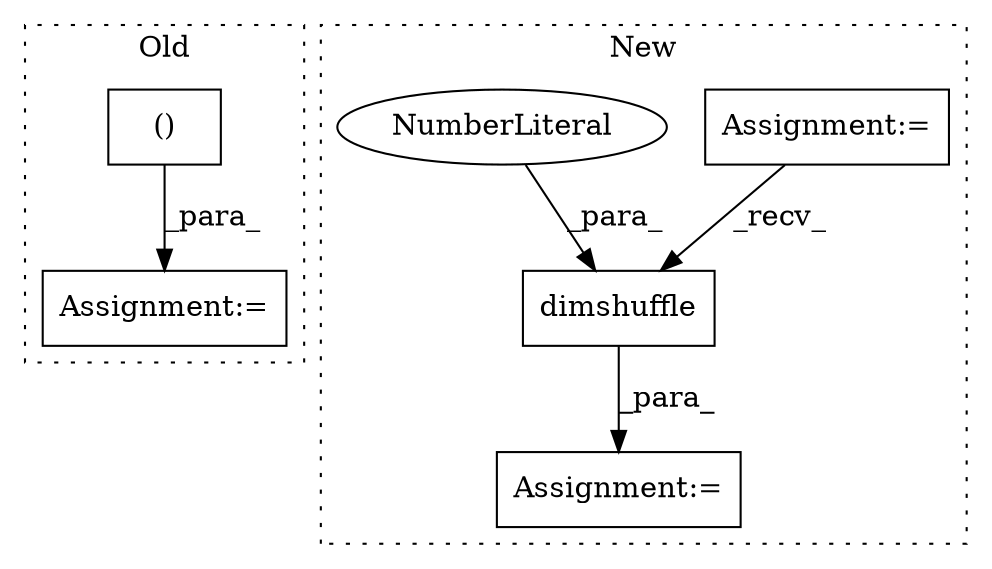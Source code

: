 digraph G {
subgraph cluster0 {
1 [label="()" a="106" s="16375" l="17" shape="box"];
6 [label="Assignment:=" a="7" s="16347" l="1" shape="box"];
label = "Old";
style="dotted";
}
subgraph cluster1 {
2 [label="dimshuffle" a="32" s="16482,16498" l="11,1" shape="box"];
3 [label="Assignment:=" a="7" s="16538" l="1" shape="box"];
4 [label="Assignment:=" a="7" s="16410" l="1" shape="box"];
5 [label="NumberLiteral" a="34" s="16497" l="1" shape="ellipse"];
label = "New";
style="dotted";
}
1 -> 6 [label="_para_"];
2 -> 3 [label="_para_"];
4 -> 2 [label="_recv_"];
5 -> 2 [label="_para_"];
}